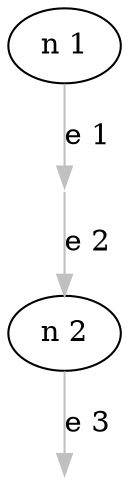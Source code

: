 digraph Perl
{
graph [ rankdir="TB" ]
node [ shape="oval" ]
edge [ color="grey" ]
"node" [ label="n 1" ]
"30" [ color="invis" label="" shape="point" width="0" ]
"" [ label="n 2" ]
"23" [ color="invis" label="" shape="point" width="0" ]
"node" -> "30" [ label="e 1" ]
"30" -> "" [ label="e 2" ]
"" -> "23" [ label="e 3" ]
}
